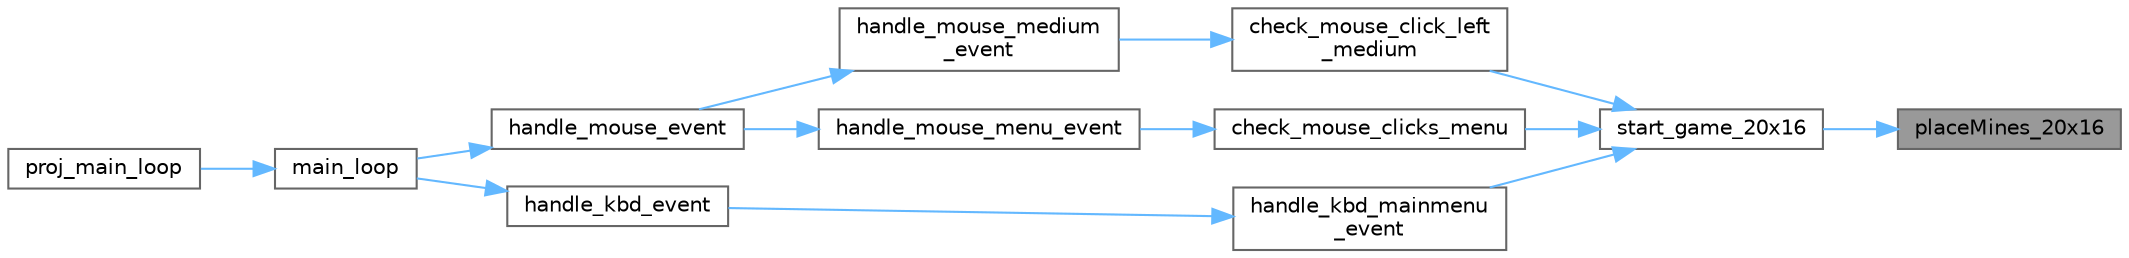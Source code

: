 digraph "placeMines_20x16"
{
 // LATEX_PDF_SIZE
  bgcolor="transparent";
  edge [fontname=Helvetica,fontsize=10,labelfontname=Helvetica,labelfontsize=10];
  node [fontname=Helvetica,fontsize=10,shape=box,height=0.2,width=0.4];
  rankdir="RL";
  Node1 [label="placeMines_20x16",height=0.2,width=0.4,color="gray40", fillcolor="grey60", style="filled", fontcolor="black",tooltip="This function is used to randomly place mines on a 20x16 board."];
  Node1 -> Node2 [dir="back",color="steelblue1",style="solid"];
  Node2 [label="start_game_20x16",height=0.2,width=0.4,color="grey40", fillcolor="white", style="filled",URL="$game__state_8c.html#ade11f77cf98a5c65c075cec3349926c9",tooltip="This function starts a game on a 20x16 board."];
  Node2 -> Node3 [dir="back",color="steelblue1",style="solid"];
  Node3 [label="check_mouse_click_left\l_medium",height=0.2,width=0.4,color="grey40", fillcolor="white", style="filled",URL="$game__state_8c.html#a687ba83630e1bf3e38216dd348c667c4",tooltip="This function checks for a left mouse click in the medium mode."];
  Node3 -> Node4 [dir="back",color="steelblue1",style="solid"];
  Node4 [label="handle_mouse_medium\l_event",height=0.2,width=0.4,color="grey40", fillcolor="white", style="filled",URL="$mouse__event__handler_8c.html#a8ea88ecba779635e9f2118f8e29436b0",tooltip="This function handles the mouse event that occurs in the medium game mode."];
  Node4 -> Node5 [dir="back",color="steelblue1",style="solid"];
  Node5 [label="handle_mouse_event",height=0.2,width=0.4,color="grey40", fillcolor="white", style="filled",URL="$mouse__event__handler_8c.html#a2b4320aed33d44e042e51170d7ab66f3",tooltip="This function handles mouse events based on the current program state."];
  Node5 -> Node6 [dir="back",color="steelblue1",style="solid"];
  Node6 [label="main_loop",height=0.2,width=0.4,color="grey40", fillcolor="white", style="filled",URL="$int__manager_8c.html#a24285aea4a27f96c321b2628788e9a57",tooltip="Main loop of the system. This function enters the main loop of the system and continuously waits for ..."];
  Node6 -> Node7 [dir="back",color="steelblue1",style="solid"];
  Node7 [label="proj_main_loop",height=0.2,width=0.4,color="grey40", fillcolor="white", style="filled",URL="$main_8c.html#a2a16f651eccbd248e1ad3b3b924b143b",tooltip=" "];
  Node2 -> Node8 [dir="back",color="steelblue1",style="solid"];
  Node8 [label="check_mouse_clicks_menu",height=0.2,width=0.4,color="grey40", fillcolor="white", style="filled",URL="$game__state_8c.html#a22e3ee8916b6fb932cdd0cfa56804655",tooltip="This function checks the mouse clicks within the menu screen and updates the game state accordingly."];
  Node8 -> Node9 [dir="back",color="steelblue1",style="solid"];
  Node9 [label="handle_mouse_menu_event",height=0.2,width=0.4,color="grey40", fillcolor="white", style="filled",URL="$mouse__event__handler_8c.html#a0947840da77c1d2b1280d5ada3ed4293",tooltip="This function handles mouse events specifically in the \"MAIN_MENU\" state."];
  Node9 -> Node5 [dir="back",color="steelblue1",style="solid"];
  Node2 -> Node10 [dir="back",color="steelblue1",style="solid"];
  Node10 [label="handle_kbd_mainmenu\l_event",height=0.2,width=0.4,color="grey40", fillcolor="white", style="filled",URL="$kbc__event__handler_8c.html#a5f0d2b60b707a74cc3db0fe3a7441fb8",tooltip="This function handles keyboard events specific to the main menu state."];
  Node10 -> Node11 [dir="back",color="steelblue1",style="solid"];
  Node11 [label="handle_kbd_event",height=0.2,width=0.4,color="grey40", fillcolor="white", style="filled",URL="$kbc__event__handler_8c.html#a8f953f3d6c73d1b602907e7e4a2426e8",tooltip="This function handles keyboard events by dispatching them to the appropriate event handler based on t..."];
  Node11 -> Node6 [dir="back",color="steelblue1",style="solid"];
}
